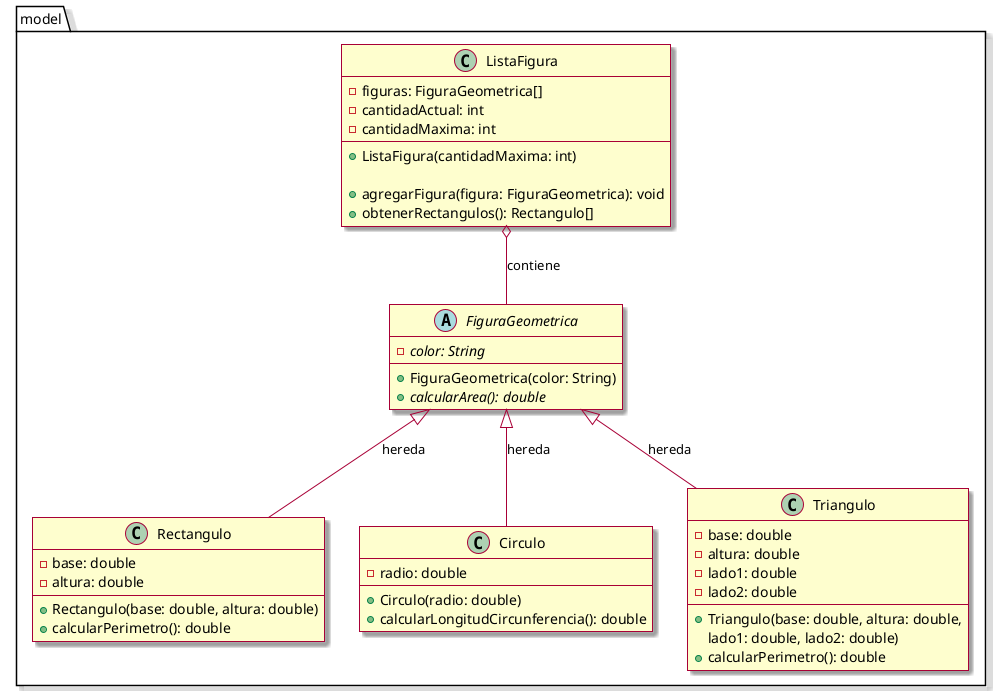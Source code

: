 @startuml
skin rose

package model {

    abstract class FiguraGeometrica {
        - {abstract} color: String

        + FiguraGeometrica(color: String)
        + {abstract} calcularArea(): double

    }

    class Rectangulo {
        - base: double
        - altura: double

        + Rectangulo(base: double, altura: double)
        + calcularPerimetro(): double
    }

    class Circulo {
        - radio: double

        + Circulo(radio: double)
        + calcularLongitudCircunferencia(): double
    }

    class Triangulo {
        - base: double
        - altura: double
        - lado1: double
        - lado2: double

        + Triangulo(base: double, altura: double,
        lado1: double, lado2: double)
        + calcularPerimetro(): double
    }

    FiguraGeometrica <|-- Rectangulo : hereda
    FiguraGeometrica <|-- Circulo : hereda
    FiguraGeometrica <|-- Triangulo : hereda

    class ListaFigura {

        - figuras: FiguraGeometrica[]
        - cantidadActual: int
        - cantidadMaxima: int

        + ListaFigura(cantidadMaxima: int)

        + agregarFigura(figura: FiguraGeometrica): void
        + obtenerRectangulos(): Rectangulo[]

    }

    ListaFigura o-- FiguraGeometrica : contiene


}




@enduml
